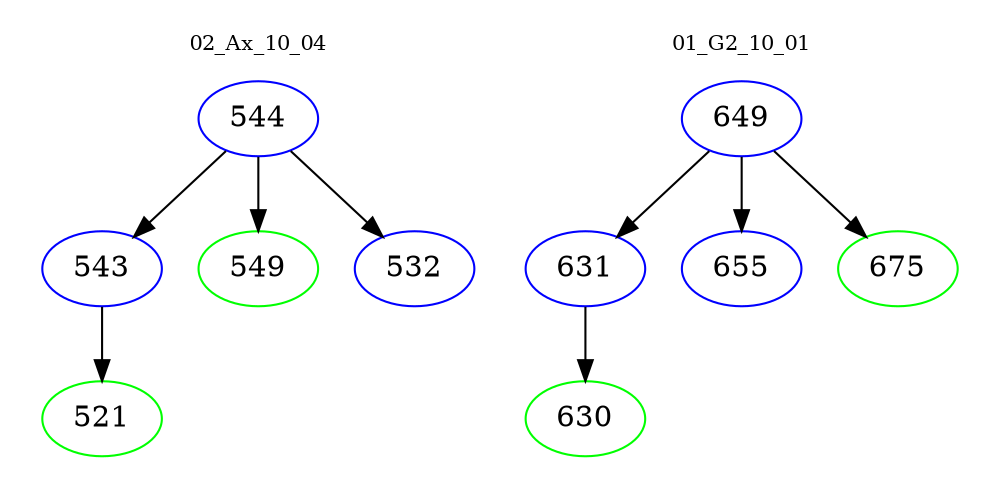 digraph{
subgraph cluster_0 {
color = white
label = "02_Ax_10_04";
fontsize=10;
T0_544 [label="544", color="blue"]
T0_544 -> T0_543 [color="black"]
T0_543 [label="543", color="blue"]
T0_543 -> T0_521 [color="black"]
T0_521 [label="521", color="green"]
T0_544 -> T0_549 [color="black"]
T0_549 [label="549", color="green"]
T0_544 -> T0_532 [color="black"]
T0_532 [label="532", color="blue"]
}
subgraph cluster_1 {
color = white
label = "01_G2_10_01";
fontsize=10;
T1_649 [label="649", color="blue"]
T1_649 -> T1_631 [color="black"]
T1_631 [label="631", color="blue"]
T1_631 -> T1_630 [color="black"]
T1_630 [label="630", color="green"]
T1_649 -> T1_655 [color="black"]
T1_655 [label="655", color="blue"]
T1_649 -> T1_675 [color="black"]
T1_675 [label="675", color="green"]
}
}
